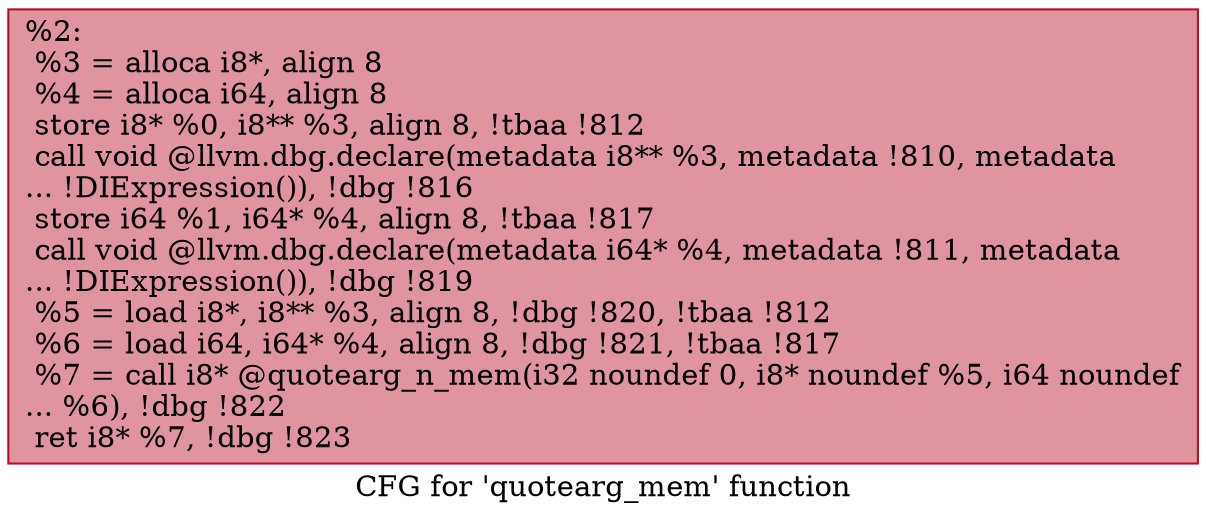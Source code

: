 digraph "CFG for 'quotearg_mem' function" {
	label="CFG for 'quotearg_mem' function";

	Node0x824070 [shape=record,color="#b70d28ff", style=filled, fillcolor="#b70d2870",label="{%2:\l  %3 = alloca i8*, align 8\l  %4 = alloca i64, align 8\l  store i8* %0, i8** %3, align 8, !tbaa !812\l  call void @llvm.dbg.declare(metadata i8** %3, metadata !810, metadata\l... !DIExpression()), !dbg !816\l  store i64 %1, i64* %4, align 8, !tbaa !817\l  call void @llvm.dbg.declare(metadata i64* %4, metadata !811, metadata\l... !DIExpression()), !dbg !819\l  %5 = load i8*, i8** %3, align 8, !dbg !820, !tbaa !812\l  %6 = load i64, i64* %4, align 8, !dbg !821, !tbaa !817\l  %7 = call i8* @quotearg_n_mem(i32 noundef 0, i8* noundef %5, i64 noundef\l... %6), !dbg !822\l  ret i8* %7, !dbg !823\l}"];
}
